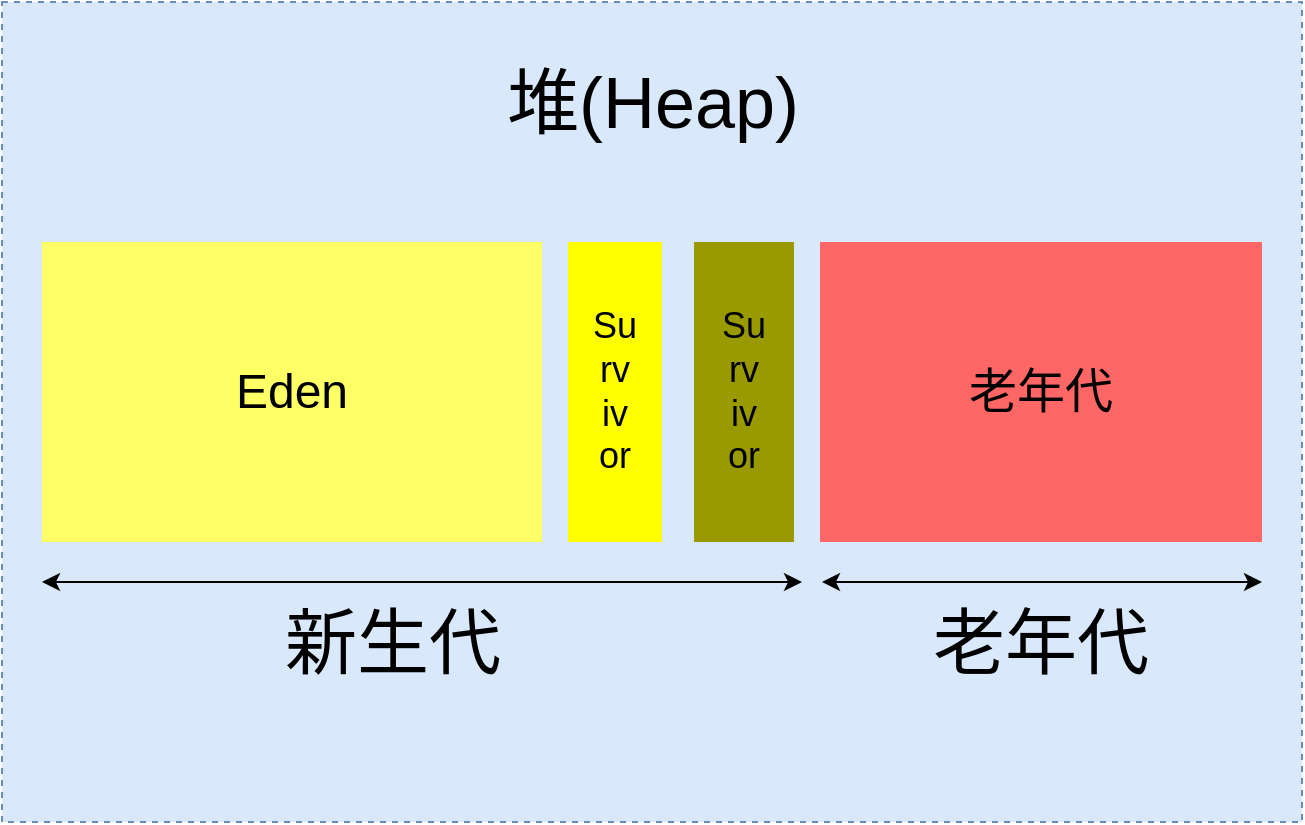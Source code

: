 <mxfile version="12.1.0" type="device" pages="3"><diagram id="xbu9mtSOtT-RaqphdPDa" name="Page-1"><mxGraphModel dx="838" dy="481" grid="1" gridSize="10" guides="1" tooltips="1" connect="1" arrows="1" fold="1" page="1" pageScale="1" pageWidth="827" pageHeight="1169" math="0" shadow="0"><root><mxCell id="0"/><mxCell id="1" parent="0"/><mxCell id="U2DK9F92DFXZw-JmmqLG-2" value="" style="rounded=0;whiteSpace=wrap;html=1;dashed=1;fillColor=#dae8fc;strokeColor=#6c8ebf;" vertex="1" parent="1"><mxGeometry x="80" y="80" width="650" height="410" as="geometry"/></mxCell><mxCell id="U2DK9F92DFXZw-JmmqLG-3" value="&lt;font style=&quot;font-size: 36px&quot;&gt;堆(Heap)&lt;/font&gt;" style="text;html=1;strokeColor=none;fillColor=none;align=center;verticalAlign=middle;whiteSpace=wrap;rounded=0;dashed=1;" vertex="1" parent="1"><mxGeometry x="322.5" y="120" width="165" height="20" as="geometry"/></mxCell><mxCell id="U2DK9F92DFXZw-JmmqLG-4" value="&lt;font style=&quot;font-size: 24px&quot;&gt;Eden&lt;/font&gt;" style="rounded=0;whiteSpace=wrap;html=1;strokeColor=none;fillColor=#FFFF66;" vertex="1" parent="1"><mxGeometry x="100" y="200" width="250" height="150" as="geometry"/></mxCell><mxCell id="U2DK9F92DFXZw-JmmqLG-5" value="&lt;font style=&quot;font-size: 18px&quot;&gt;Su&lt;br&gt;rv&lt;br&gt;iv&lt;br&gt;or&lt;/font&gt;" style="rounded=0;whiteSpace=wrap;html=1;fillColor=#FFFF00;strokeColor=none;" vertex="1" parent="1"><mxGeometry x="363" y="200" width="47" height="150" as="geometry"/></mxCell><mxCell id="U2DK9F92DFXZw-JmmqLG-6" value="&lt;span style=&quot;font-size: 18px ; white-space: normal&quot;&gt;S&lt;/span&gt;&lt;span style=&quot;font-size: 18px ; white-space: normal&quot;&gt;u&lt;/span&gt;&lt;br style=&quot;font-size: 18px ; white-space: normal&quot;&gt;&lt;span style=&quot;font-size: 18px ; white-space: normal&quot;&gt;r&lt;/span&gt;&lt;span style=&quot;font-size: 18px ; white-space: normal&quot;&gt;v&lt;/span&gt;&lt;br style=&quot;font-size: 18px ; white-space: normal&quot;&gt;&lt;span style=&quot;font-size: 18px ; white-space: normal&quot;&gt;i&lt;/span&gt;&lt;span style=&quot;font-size: 18px ; white-space: normal&quot;&gt;v&lt;/span&gt;&lt;br style=&quot;font-size: 18px ; white-space: normal&quot;&gt;&lt;span style=&quot;font-size: 18px ; white-space: normal&quot;&gt;o&lt;/span&gt;&lt;span style=&quot;font-size: 18px ; white-space: normal&quot;&gt;r&lt;/span&gt;" style="rounded=0;whiteSpace=wrap;html=1;strokeColor=none;fillColor=#999900;" vertex="1" parent="1"><mxGeometry x="426" y="200" width="50" height="150" as="geometry"/></mxCell><mxCell id="U2DK9F92DFXZw-JmmqLG-7" value="&lt;font style=&quot;font-size: 24px&quot;&gt;老年代&lt;/font&gt;" style="rounded=0;whiteSpace=wrap;html=1;strokeColor=none;fillColor=#FF6666;" vertex="1" parent="1"><mxGeometry x="489" y="200" width="221" height="150" as="geometry"/></mxCell><mxCell id="U2DK9F92DFXZw-JmmqLG-13" value="" style="endArrow=classic;startArrow=classic;html=1;strokeColor=#000000;" edge="1" parent="1"><mxGeometry width="50" height="50" relative="1" as="geometry"><mxPoint x="100" y="370" as="sourcePoint"/><mxPoint x="480" y="370" as="targetPoint"/></mxGeometry></mxCell><mxCell id="U2DK9F92DFXZw-JmmqLG-19" value="" style="endArrow=classic;startArrow=classic;html=1;strokeColor=#000000;" edge="1" parent="1"><mxGeometry width="50" height="50" relative="1" as="geometry"><mxPoint x="490" y="370" as="sourcePoint"/><mxPoint x="710" y="370" as="targetPoint"/></mxGeometry></mxCell><mxCell id="U2DK9F92DFXZw-JmmqLG-20" value="&lt;font style=&quot;font-size: 36px&quot;&gt;新生代&lt;/font&gt;" style="text;html=1;strokeColor=none;fillColor=none;align=center;verticalAlign=middle;whiteSpace=wrap;rounded=0;" vertex="1" parent="1"><mxGeometry x="188" y="390" width="175" height="20" as="geometry"/></mxCell><mxCell id="U2DK9F92DFXZw-JmmqLG-21" value="&lt;font style=&quot;font-size: 36px&quot;&gt;老年代&lt;/font&gt;" style="text;html=1;strokeColor=none;fillColor=none;align=center;verticalAlign=middle;whiteSpace=wrap;rounded=0;" vertex="1" parent="1"><mxGeometry x="512" y="390" width="175" height="20" as="geometry"/></mxCell></root></mxGraphModel></diagram><diagram id="QuP5AQigrOaFis4P-NpZ" name="Page-2"><mxGraphModel dx="854" dy="537" grid="1" gridSize="10" guides="1" tooltips="1" connect="1" arrows="1" fold="1" page="1" pageScale="1" pageWidth="827" pageHeight="1169" math="0" shadow="0"><root><mxCell id="l17_dQ5xqH0TMKF-06__-0"/><mxCell id="l17_dQ5xqH0TMKF-06__-1" parent="l17_dQ5xqH0TMKF-06__-0"/><mxCell id="GyQQS5eRqvQHLvuD5bXc-0" value="" style="rounded=0;whiteSpace=wrap;html=1;dashed=1;fillColor=#dae8fc;strokeColor=#6c8ebf;" vertex="1" parent="l17_dQ5xqH0TMKF-06__-1"><mxGeometry x="80" y="80" width="650" height="410" as="geometry"/></mxCell><mxCell id="GyQQS5eRqvQHLvuD5bXc-1" value="&lt;font style=&quot;font-size: 36px&quot;&gt;方法区(Method Area)&lt;/font&gt;" style="text;html=1;strokeColor=none;fillColor=none;align=center;verticalAlign=middle;whiteSpace=wrap;rounded=0;dashed=1;" vertex="1" parent="l17_dQ5xqH0TMKF-06__-1"><mxGeometry x="214" y="110" width="398" height="20" as="geometry"/></mxCell><mxCell id="GyQQS5eRqvQHLvuD5bXc-2" value="&lt;font style=&quot;font-size: 24px&quot;&gt;加载的类&lt;/font&gt;" style="rounded=0;whiteSpace=wrap;html=1;fillColor=#9999FF;strokeColor=none;" vertex="1" parent="l17_dQ5xqH0TMKF-06__-1"><mxGeometry x="110" y="170" width="260" height="80" as="geometry"/></mxCell><mxCell id="GyQQS5eRqvQHLvuD5bXc-3" value="&lt;font style=&quot;font-size: 24px&quot;&gt;常量&lt;/font&gt;" style="rounded=0;whiteSpace=wrap;html=1;fillColor=#B3FF66;strokeColor=none;" vertex="1" parent="l17_dQ5xqH0TMKF-06__-1"><mxGeometry x="440" y="170" width="270" height="80" as="geometry"/></mxCell><mxCell id="GyQQS5eRqvQHLvuD5bXc-4" value="&lt;font style=&quot;font-size: 24px&quot;&gt;静态变量&lt;/font&gt;" style="rounded=0;whiteSpace=wrap;html=1;fillColor=#FFB366;strokeColor=none;" vertex="1" parent="l17_dQ5xqH0TMKF-06__-1"><mxGeometry x="110" y="320" width="260" height="80" as="geometry"/></mxCell><mxCell id="GyQQS5eRqvQHLvuD5bXc-5" value="&lt;font style=&quot;font-size: 24px&quot;&gt;及时编译器编译后的代码&lt;/font&gt;" style="rounded=0;whiteSpace=wrap;html=1;fillColor=#B3B3B3;strokeColor=none;" vertex="1" parent="l17_dQ5xqH0TMKF-06__-1"><mxGeometry x="440" y="320" width="270" height="80" as="geometry"/></mxCell></root></mxGraphModel></diagram><diagram id="d5YthwZ-BC7-VfhYghoo" name="Page-3"><mxGraphModel dx="854" dy="537" grid="1" gridSize="10" guides="1" tooltips="1" connect="1" arrows="1" fold="1" page="1" pageScale="1" pageWidth="827" pageHeight="1169" math="0" shadow="0"><root><mxCell id="RX5fF4SuFEieVWj7XBrn-0"/><mxCell id="RX5fF4SuFEieVWj7XBrn-1" parent="RX5fF4SuFEieVWj7XBrn-0"/><mxCell id="g3dXIP0FVfbWGjtoKMMt-0" value="" style="rounded=0;whiteSpace=wrap;html=1;dashed=1;fillColor=#dae8fc;strokeColor=#6c8ebf;" vertex="1" parent="RX5fF4SuFEieVWj7XBrn-1"><mxGeometry x="80" y="80" width="320" height="530" as="geometry"/></mxCell><mxCell id="g3dXIP0FVfbWGjtoKMMt-1" value="&lt;font style=&quot;font-size: 36px&quot;&gt;JAVA栈&lt;/font&gt;" style="text;html=1;strokeColor=none;fillColor=none;align=center;verticalAlign=middle;whiteSpace=wrap;rounded=0;dashed=1;" vertex="1" parent="RX5fF4SuFEieVWj7XBrn-1"><mxGeometry x="41" y="110" width="398" height="20" as="geometry"/></mxCell><mxCell id="g3dXIP0FVfbWGjtoKMMt-2" value="&lt;span style=&quot;font-size: 24px&quot;&gt;局部变量&lt;/span&gt;" style="rounded=0;whiteSpace=wrap;html=1;fillColor=#9999FF;strokeColor=none;" vertex="1" parent="RX5fF4SuFEieVWj7XBrn-1"><mxGeometry x="110" y="160" width="260" height="80" as="geometry"/></mxCell><mxCell id="g3dXIP0FVfbWGjtoKMMt-4" value="&lt;font style=&quot;font-size: 24px&quot;&gt;操作数栈&lt;/font&gt;" style="rounded=0;whiteSpace=wrap;html=1;fillColor=#B3FF66;strokeColor=none;" vertex="1" parent="RX5fF4SuFEieVWj7XBrn-1"><mxGeometry x="110" y="270" width="260" height="80" as="geometry"/></mxCell><mxCell id="g3dXIP0FVfbWGjtoKMMt-6" value="&lt;font style=&quot;font-size: 24px&quot;&gt;动态链接&lt;/font&gt;" style="rounded=0;whiteSpace=wrap;html=1;fillColor=#FFB366;strokeColor=none;" vertex="1" parent="RX5fF4SuFEieVWj7XBrn-1"><mxGeometry x="110" y="380" width="260" height="80" as="geometry"/></mxCell><mxCell id="g3dXIP0FVfbWGjtoKMMt-7" value="&lt;font style=&quot;font-size: 24px&quot;&gt;方法返回地址&lt;/font&gt;" style="rounded=0;whiteSpace=wrap;html=1;fillColor=#B3B3B3;strokeColor=none;" vertex="1" parent="RX5fF4SuFEieVWj7XBrn-1"><mxGeometry x="110" y="490" width="260" height="80" as="geometry"/></mxCell></root></mxGraphModel></diagram></mxfile>